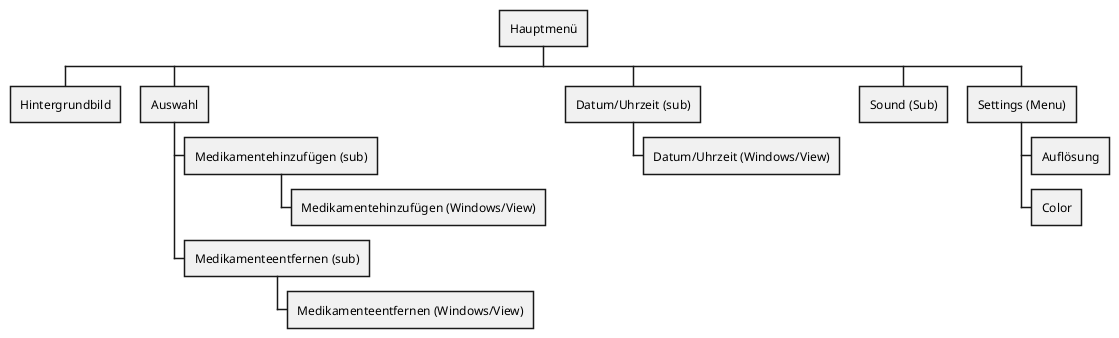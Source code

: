@startwbs
* Hauptmenü
** Hintergrundbild
** Auswahl
*** Medikamentehinzufügen (sub)
**** Medikamentehinzufügen (Windows/View)
*** Medikamenteentfernen (sub)
**** Medikamenteentfernen (Windows/View)
** Datum/Uhrzeit (sub)
*** Datum/Uhrzeit (Windows/View)
** Sound (Sub)
** Settings (Menu)
*** Auflösung
*** Color
@endwbs